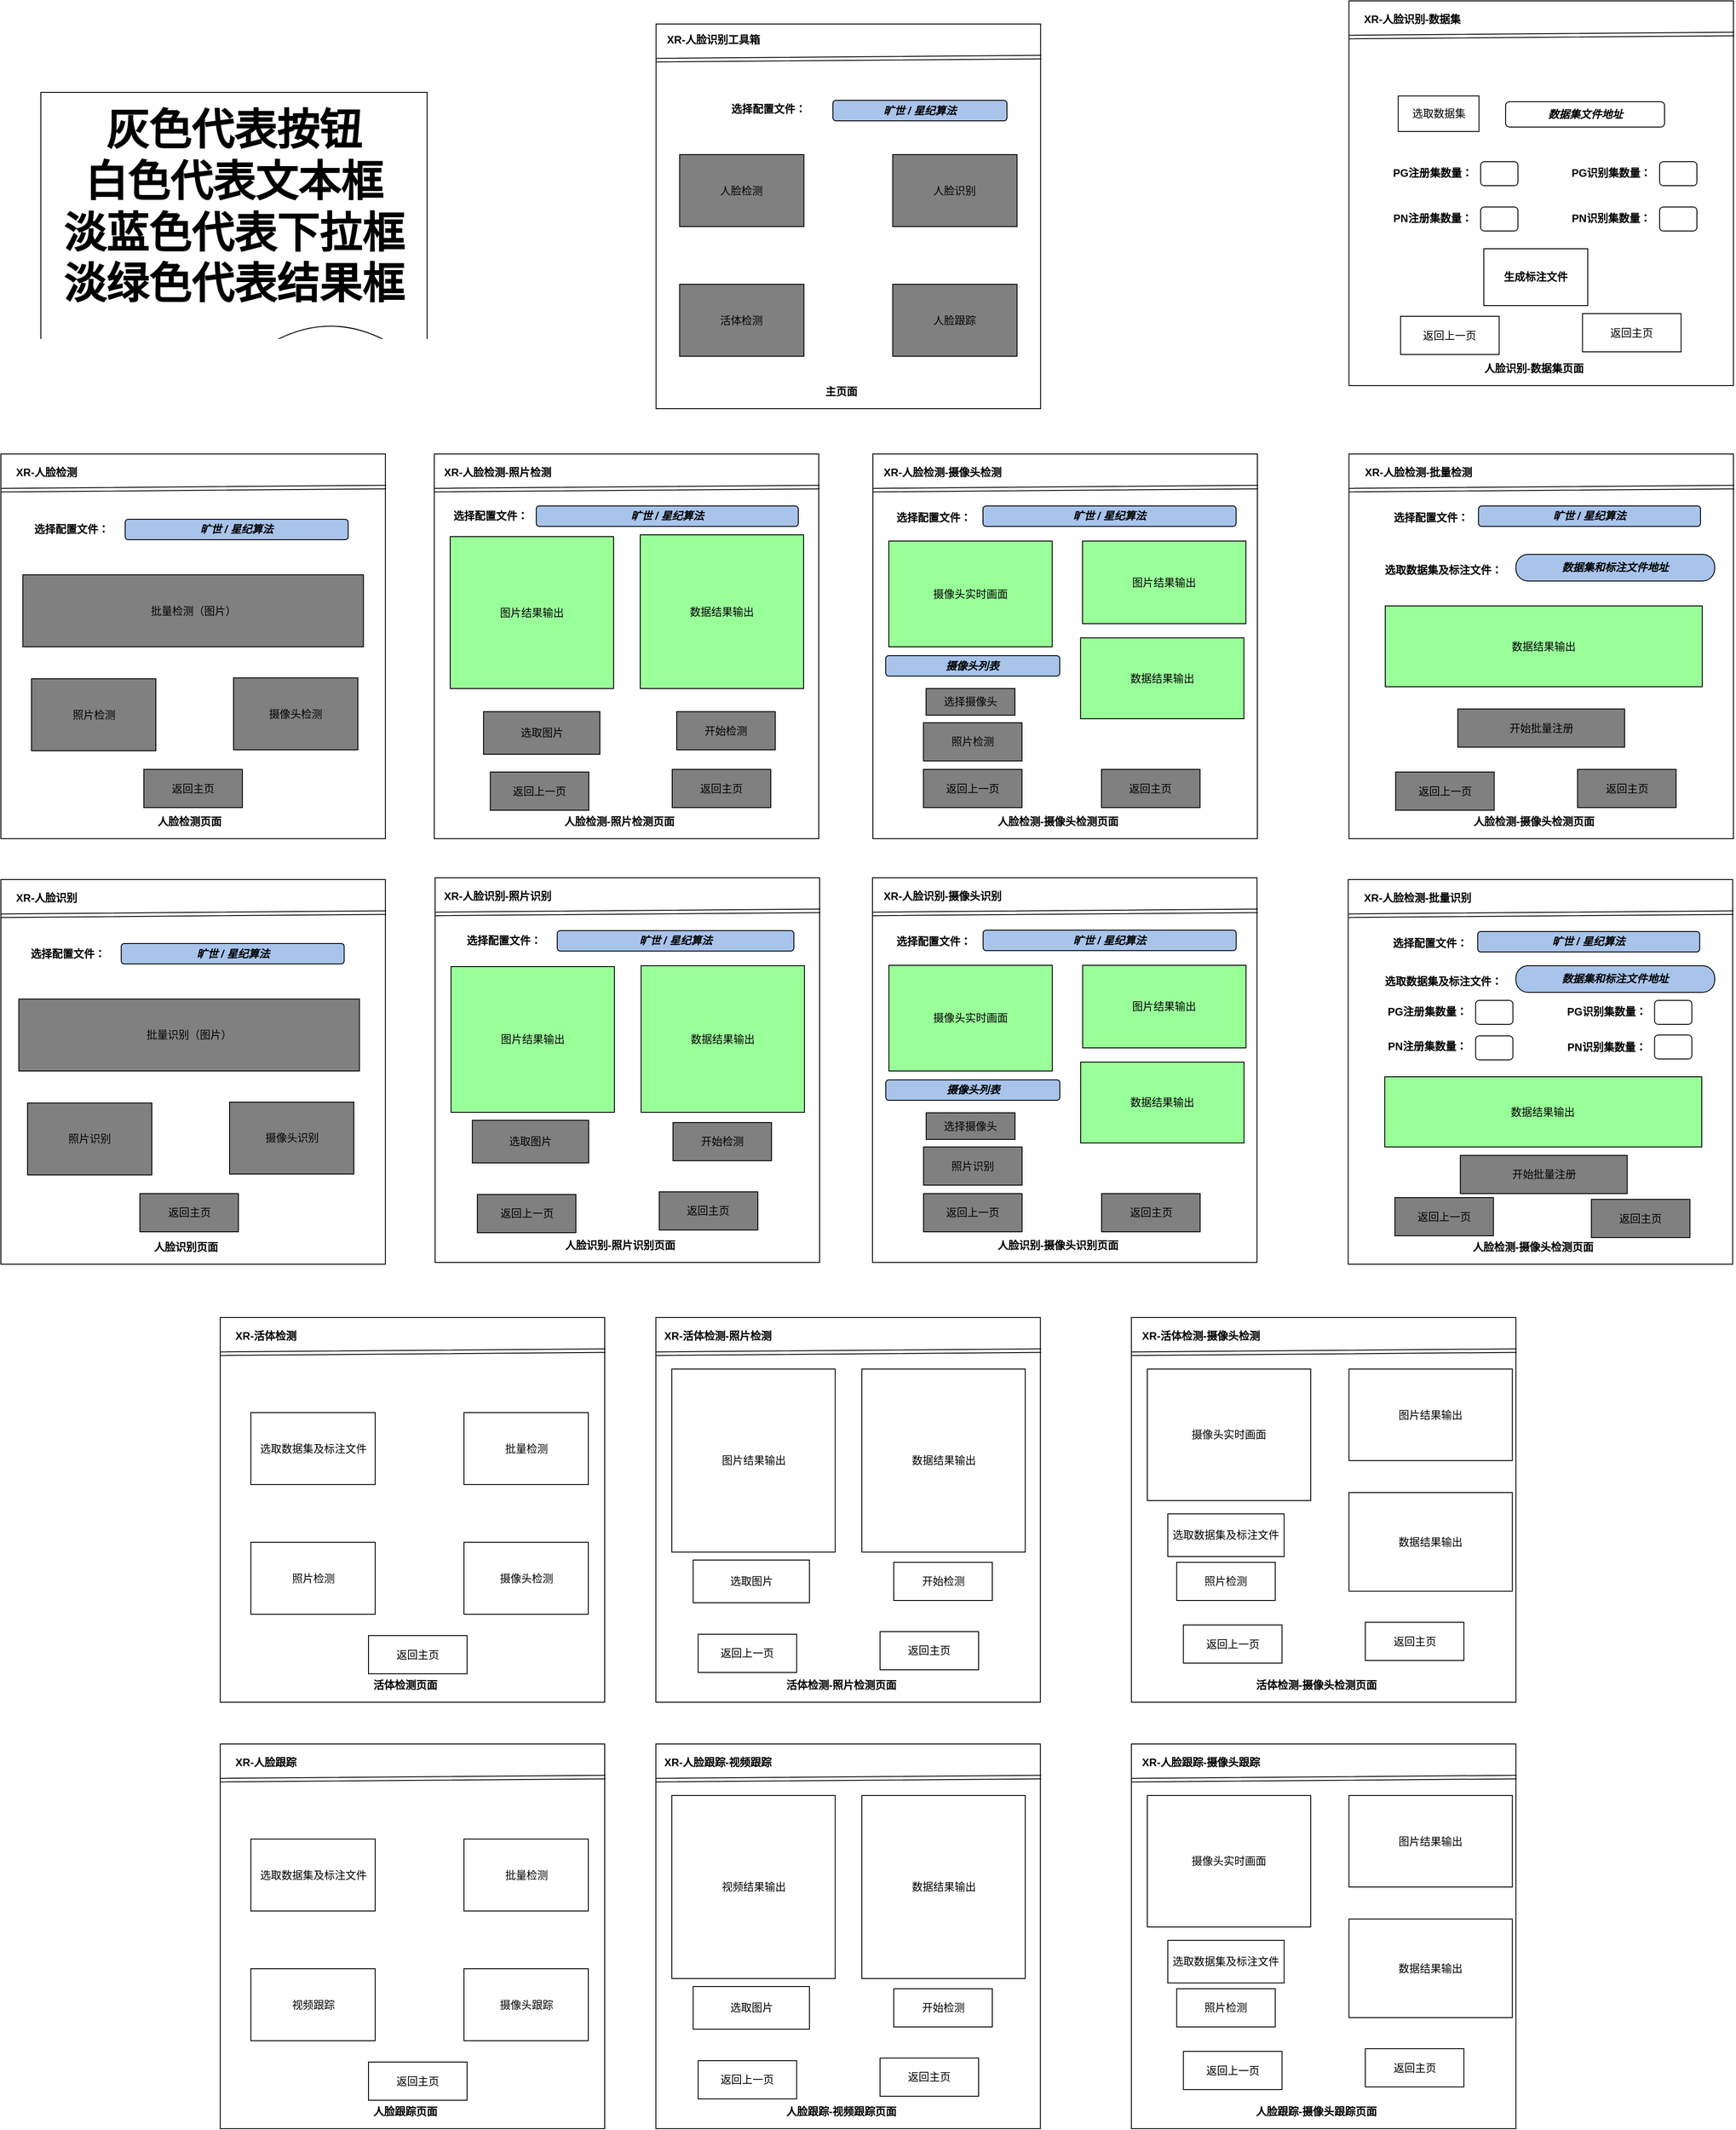 <mxfile version="20.2.7" type="github">
  <diagram id="C5RBs43oDa-KdzZeNtuy" name="Page-1">
    <mxGraphModel dx="1334" dy="-1150" grid="0" gridSize="10" guides="1" tooltips="1" connect="1" arrows="1" fold="1" page="1" pageScale="1" pageWidth="1169" pageHeight="1654" math="0" shadow="0">
      <root>
        <mxCell id="WIyWlLk6GJQsqaUBKTNV-0" />
        <mxCell id="WIyWlLk6GJQsqaUBKTNV-1" parent="WIyWlLk6GJQsqaUBKTNV-0" />
        <mxCell id="2s0qxEssO6G0uXbcbGAq-0" value="" style="whiteSpace=wrap;html=1;aspect=fixed;" parent="WIyWlLk6GJQsqaUBKTNV-1" vertex="1">
          <mxGeometry x="964.84" y="1701" width="433" height="433" as="geometry" />
        </mxCell>
        <mxCell id="2s0qxEssO6G0uXbcbGAq-1" value="&lt;b&gt;XR-人脸识别工具箱&lt;/b&gt;" style="text;html=1;align=center;verticalAlign=middle;resizable=0;points=[];autosize=1;strokeColor=none;fillColor=none;" parent="WIyWlLk6GJQsqaUBKTNV-1" vertex="1">
          <mxGeometry x="967.84" y="1706" width="123" height="26" as="geometry" />
        </mxCell>
        <mxCell id="2s0qxEssO6G0uXbcbGAq-2" value="人脸检测" style="rounded=0;whiteSpace=wrap;html=1;fillColor=#808080;" parent="WIyWlLk6GJQsqaUBKTNV-1" vertex="1">
          <mxGeometry x="991.34" y="1848" width="140" height="81" as="geometry" />
        </mxCell>
        <mxCell id="2s0qxEssO6G0uXbcbGAq-5" value="人脸识别" style="rounded=0;whiteSpace=wrap;html=1;fillColor=#808080;" parent="WIyWlLk6GJQsqaUBKTNV-1" vertex="1">
          <mxGeometry x="1231.34" y="1848" width="140" height="81" as="geometry" />
        </mxCell>
        <mxCell id="2s0qxEssO6G0uXbcbGAq-6" value="活体检测" style="rounded=0;whiteSpace=wrap;html=1;fillColor=#808080;" parent="WIyWlLk6GJQsqaUBKTNV-1" vertex="1">
          <mxGeometry x="991.34" y="1994" width="140" height="81" as="geometry" />
        </mxCell>
        <mxCell id="2s0qxEssO6G0uXbcbGAq-7" value="人脸跟踪" style="rounded=0;whiteSpace=wrap;html=1;fillColor=#808080;" parent="WIyWlLk6GJQsqaUBKTNV-1" vertex="1">
          <mxGeometry x="1231.34" y="1994" width="140" height="81" as="geometry" />
        </mxCell>
        <mxCell id="2s0qxEssO6G0uXbcbGAq-9" value="" style="shape=link;html=1;rounded=0;exitX=0.001;exitY=0.094;exitDx=0;exitDy=0;exitPerimeter=0;entryX=1.002;entryY=0.086;entryDx=0;entryDy=0;entryPerimeter=0;" parent="WIyWlLk6GJQsqaUBKTNV-1" source="2s0qxEssO6G0uXbcbGAq-0" target="2s0qxEssO6G0uXbcbGAq-0" edge="1">
          <mxGeometry width="100" relative="1" as="geometry">
            <mxPoint x="1035.84" y="1742" as="sourcePoint" />
            <mxPoint x="1135.84" y="1742" as="targetPoint" />
          </mxGeometry>
        </mxCell>
        <mxCell id="2s0qxEssO6G0uXbcbGAq-10" value="&lt;b&gt;主页面&lt;/b&gt;" style="text;html=1;align=center;verticalAlign=middle;resizable=0;points=[];autosize=1;strokeColor=none;fillColor=none;" parent="WIyWlLk6GJQsqaUBKTNV-1" vertex="1">
          <mxGeometry x="1145.84" y="2102" width="54" height="26" as="geometry" />
        </mxCell>
        <mxCell id="2s0qxEssO6G0uXbcbGAq-11" value="" style="whiteSpace=wrap;html=1;aspect=fixed;" parent="WIyWlLk6GJQsqaUBKTNV-1" vertex="1">
          <mxGeometry x="227.0" y="2185" width="433" height="433" as="geometry" />
        </mxCell>
        <mxCell id="2s0qxEssO6G0uXbcbGAq-12" value="&lt;b&gt;XR-人脸检测&lt;/b&gt;" style="text;html=1;align=center;verticalAlign=middle;resizable=0;points=[];autosize=1;strokeColor=none;fillColor=none;" parent="WIyWlLk6GJQsqaUBKTNV-1" vertex="1">
          <mxGeometry x="234.0" y="2193" width="87" height="26" as="geometry" />
        </mxCell>
        <mxCell id="2s0qxEssO6G0uXbcbGAq-14" value="批量检测（图片）" style="rounded=0;whiteSpace=wrap;html=1;shadow=0;fillColor=#808080;" parent="WIyWlLk6GJQsqaUBKTNV-1" vertex="1">
          <mxGeometry x="251.7" y="2321" width="383.59" height="81" as="geometry" />
        </mxCell>
        <mxCell id="2s0qxEssO6G0uXbcbGAq-15" value="照片检测" style="rounded=0;whiteSpace=wrap;html=1;fillColor=#808080;" parent="WIyWlLk6GJQsqaUBKTNV-1" vertex="1">
          <mxGeometry x="261.5" y="2438" width="140" height="81" as="geometry" />
        </mxCell>
        <mxCell id="2s0qxEssO6G0uXbcbGAq-16" value="摄像头检测" style="rounded=0;whiteSpace=wrap;html=1;fillColor=#808080;" parent="WIyWlLk6GJQsqaUBKTNV-1" vertex="1">
          <mxGeometry x="489" y="2437" width="140" height="81" as="geometry" />
        </mxCell>
        <mxCell id="2s0qxEssO6G0uXbcbGAq-17" value="" style="shape=link;html=1;rounded=0;exitX=0.001;exitY=0.094;exitDx=0;exitDy=0;exitPerimeter=0;entryX=1.002;entryY=0.086;entryDx=0;entryDy=0;entryPerimeter=0;" parent="WIyWlLk6GJQsqaUBKTNV-1" source="2s0qxEssO6G0uXbcbGAq-11" target="2s0qxEssO6G0uXbcbGAq-11" edge="1">
          <mxGeometry width="100" relative="1" as="geometry">
            <mxPoint x="298" y="2226" as="sourcePoint" />
            <mxPoint x="398" y="2226" as="targetPoint" />
          </mxGeometry>
        </mxCell>
        <mxCell id="2s0qxEssO6G0uXbcbGAq-18" value="&lt;b&gt;人脸检测页面&lt;/b&gt;" style="text;html=1;align=center;verticalAlign=middle;resizable=0;points=[];autosize=1;strokeColor=none;fillColor=none;" parent="WIyWlLk6GJQsqaUBKTNV-1" vertex="1">
          <mxGeometry x="394" y="2586" width="90" height="26" as="geometry" />
        </mxCell>
        <mxCell id="2s0qxEssO6G0uXbcbGAq-20" value="" style="whiteSpace=wrap;html=1;aspect=fixed;" parent="WIyWlLk6GJQsqaUBKTNV-1" vertex="1">
          <mxGeometry x="715.07" y="2185" width="433" height="433" as="geometry" />
        </mxCell>
        <mxCell id="2s0qxEssO6G0uXbcbGAq-21" value="&lt;b&gt;XR-人脸检测-照片检测&lt;/b&gt;" style="text;html=1;align=center;verticalAlign=middle;resizable=0;points=[];autosize=1;strokeColor=none;fillColor=none;" parent="WIyWlLk6GJQsqaUBKTNV-1" vertex="1">
          <mxGeometry x="716" y="2193" width="139" height="26" as="geometry" />
        </mxCell>
        <mxCell id="2s0qxEssO6G0uXbcbGAq-22" value="选取图片" style="rounded=0;whiteSpace=wrap;html=1;fillColor=#808080;" parent="WIyWlLk6GJQsqaUBKTNV-1" vertex="1">
          <mxGeometry x="770.54" y="2475" width="131" height="48" as="geometry" />
        </mxCell>
        <mxCell id="2s0qxEssO6G0uXbcbGAq-24" value="开始检测" style="rounded=0;whiteSpace=wrap;html=1;fillColor=#808080;" parent="WIyWlLk6GJQsqaUBKTNV-1" vertex="1">
          <mxGeometry x="988.07" y="2475" width="111" height="43" as="geometry" />
        </mxCell>
        <mxCell id="2s0qxEssO6G0uXbcbGAq-26" value="" style="shape=link;html=1;rounded=0;exitX=0.001;exitY=0.094;exitDx=0;exitDy=0;exitPerimeter=0;entryX=1.002;entryY=0.086;entryDx=0;entryDy=0;entryPerimeter=0;" parent="WIyWlLk6GJQsqaUBKTNV-1" source="2s0qxEssO6G0uXbcbGAq-20" target="2s0qxEssO6G0uXbcbGAq-20" edge="1">
          <mxGeometry width="100" relative="1" as="geometry">
            <mxPoint x="786.07" y="2226" as="sourcePoint" />
            <mxPoint x="886.07" y="2226" as="targetPoint" />
          </mxGeometry>
        </mxCell>
        <mxCell id="2s0qxEssO6G0uXbcbGAq-27" value="&lt;b&gt;人脸检测-照片检测页面&lt;/b&gt;" style="text;html=1;align=center;verticalAlign=middle;resizable=0;points=[];autosize=1;strokeColor=none;fillColor=none;" parent="WIyWlLk6GJQsqaUBKTNV-1" vertex="1">
          <mxGeometry x="852.07" y="2586" width="142" height="26" as="geometry" />
        </mxCell>
        <mxCell id="2s0qxEssO6G0uXbcbGAq-28" value="图片结果输出" style="rounded=0;whiteSpace=wrap;html=1;fillColor=#99FF99;" parent="WIyWlLk6GJQsqaUBKTNV-1" vertex="1">
          <mxGeometry x="733" y="2278" width="184" height="171" as="geometry" />
        </mxCell>
        <mxCell id="2s0qxEssO6G0uXbcbGAq-29" value="数据结果输出" style="rounded=0;whiteSpace=wrap;html=1;fillColor=#99FF99;" parent="WIyWlLk6GJQsqaUBKTNV-1" vertex="1">
          <mxGeometry x="947.0" y="2276" width="184" height="173" as="geometry" />
        </mxCell>
        <mxCell id="2s0qxEssO6G0uXbcbGAq-30" value="" style="whiteSpace=wrap;html=1;aspect=fixed;" parent="WIyWlLk6GJQsqaUBKTNV-1" vertex="1">
          <mxGeometry x="1209" y="2185" width="433" height="433" as="geometry" />
        </mxCell>
        <mxCell id="2s0qxEssO6G0uXbcbGAq-31" value="&lt;b&gt;XR-人脸检测-摄像头检测&lt;/b&gt;" style="text;html=1;align=center;verticalAlign=middle;resizable=0;points=[];autosize=1;strokeColor=none;fillColor=none;" parent="WIyWlLk6GJQsqaUBKTNV-1" vertex="1">
          <mxGeometry x="1211.5" y="2193" width="151" height="26" as="geometry" />
        </mxCell>
        <mxCell id="2s0qxEssO6G0uXbcbGAq-32" value="选择摄像头" style="rounded=0;whiteSpace=wrap;html=1;fillColor=#808080;" parent="WIyWlLk6GJQsqaUBKTNV-1" vertex="1">
          <mxGeometry x="1268.89" y="2449" width="100.07" height="30" as="geometry" />
        </mxCell>
        <mxCell id="2s0qxEssO6G0uXbcbGAq-33" value="照片检测" style="rounded=0;whiteSpace=wrap;html=1;fillColor=#808080;" parent="WIyWlLk6GJQsqaUBKTNV-1" vertex="1">
          <mxGeometry x="1265.93" y="2487.5" width="111" height="43" as="geometry" />
        </mxCell>
        <mxCell id="2s0qxEssO6G0uXbcbGAq-34" value="" style="shape=link;html=1;rounded=0;exitX=0.001;exitY=0.094;exitDx=0;exitDy=0;exitPerimeter=0;entryX=1.002;entryY=0.086;entryDx=0;entryDy=0;entryPerimeter=0;" parent="WIyWlLk6GJQsqaUBKTNV-1" source="2s0qxEssO6G0uXbcbGAq-30" target="2s0qxEssO6G0uXbcbGAq-30" edge="1">
          <mxGeometry width="100" relative="1" as="geometry">
            <mxPoint x="1280" y="2226" as="sourcePoint" />
            <mxPoint x="1380" y="2226" as="targetPoint" />
          </mxGeometry>
        </mxCell>
        <mxCell id="2s0qxEssO6G0uXbcbGAq-35" value="&lt;b&gt;人脸检测-摄像头检测页面&lt;/b&gt;" style="text;html=1;align=center;verticalAlign=middle;resizable=0;points=[];autosize=1;strokeColor=none;fillColor=none;" parent="WIyWlLk6GJQsqaUBKTNV-1" vertex="1">
          <mxGeometry x="1340" y="2586" width="154" height="26" as="geometry" />
        </mxCell>
        <mxCell id="2s0qxEssO6G0uXbcbGAq-36" value="摄像头实时画面" style="rounded=0;whiteSpace=wrap;html=1;fillColor=#99FF99;" parent="WIyWlLk6GJQsqaUBKTNV-1" vertex="1">
          <mxGeometry x="1226.93" y="2283" width="184" height="119" as="geometry" />
        </mxCell>
        <mxCell id="2s0qxEssO6G0uXbcbGAq-37" value="数据结果输出" style="rounded=0;whiteSpace=wrap;html=1;fillColor=#99FF99;" parent="WIyWlLk6GJQsqaUBKTNV-1" vertex="1">
          <mxGeometry x="1442.86" y="2392" width="184" height="91" as="geometry" />
        </mxCell>
        <mxCell id="2s0qxEssO6G0uXbcbGAq-38" value="图片结果输出" style="rounded=0;whiteSpace=wrap;html=1;fillColor=#99FF99;" parent="WIyWlLk6GJQsqaUBKTNV-1" vertex="1">
          <mxGeometry x="1445.09" y="2283" width="184" height="93" as="geometry" />
        </mxCell>
        <mxCell id="2s0qxEssO6G0uXbcbGAq-39" value="" style="whiteSpace=wrap;html=1;aspect=fixed;" parent="WIyWlLk6GJQsqaUBKTNV-1" vertex="1">
          <mxGeometry x="227" y="2664" width="433" height="433" as="geometry" />
        </mxCell>
        <mxCell id="2s0qxEssO6G0uXbcbGAq-40" value="&lt;b&gt;XR-人脸识别&lt;/b&gt;" style="text;html=1;align=center;verticalAlign=middle;resizable=0;points=[];autosize=1;strokeColor=none;fillColor=none;" parent="WIyWlLk6GJQsqaUBKTNV-1" vertex="1">
          <mxGeometry x="234" y="2672" width="87" height="26" as="geometry" />
        </mxCell>
        <mxCell id="2s0qxEssO6G0uXbcbGAq-45" value="" style="shape=link;html=1;rounded=0;exitX=0.001;exitY=0.094;exitDx=0;exitDy=0;exitPerimeter=0;entryX=1.002;entryY=0.086;entryDx=0;entryDy=0;entryPerimeter=0;" parent="WIyWlLk6GJQsqaUBKTNV-1" source="2s0qxEssO6G0uXbcbGAq-39" target="2s0qxEssO6G0uXbcbGAq-39" edge="1">
          <mxGeometry width="100" relative="1" as="geometry">
            <mxPoint x="298.0" y="2705" as="sourcePoint" />
            <mxPoint x="398.0" y="2705" as="targetPoint" />
          </mxGeometry>
        </mxCell>
        <mxCell id="2s0qxEssO6G0uXbcbGAq-46" value="&lt;b&gt;人脸识别页面&lt;/b&gt;" style="text;html=1;align=center;verticalAlign=middle;resizable=0;points=[];autosize=1;strokeColor=none;fillColor=none;" parent="WIyWlLk6GJQsqaUBKTNV-1" vertex="1">
          <mxGeometry x="390.0" y="3065" width="90" height="26" as="geometry" />
        </mxCell>
        <mxCell id="2s0qxEssO6G0uXbcbGAq-47" value="" style="whiteSpace=wrap;html=1;aspect=fixed;" parent="WIyWlLk6GJQsqaUBKTNV-1" vertex="1">
          <mxGeometry x="1745.14" y="1675" width="433" height="433" as="geometry" />
        </mxCell>
        <mxCell id="2s0qxEssO6G0uXbcbGAq-48" value="&lt;b&gt;XR-人脸识别-数据集&lt;/b&gt;" style="text;html=1;align=center;verticalAlign=middle;resizable=0;points=[];autosize=1;strokeColor=none;fillColor=none;" parent="WIyWlLk6GJQsqaUBKTNV-1" vertex="1">
          <mxGeometry x="1752.07" y="1683" width="127" height="26" as="geometry" />
        </mxCell>
        <mxCell id="2s0qxEssO6G0uXbcbGAq-49" value="&lt;b&gt;生成标注文件&lt;/b&gt;" style="rounded=0;whiteSpace=wrap;html=1;" parent="WIyWlLk6GJQsqaUBKTNV-1" vertex="1">
          <mxGeometry x="1897.01" y="1954" width="117.06" height="64" as="geometry" />
        </mxCell>
        <mxCell id="2s0qxEssO6G0uXbcbGAq-51" value="" style="shape=link;html=1;rounded=0;exitX=0.001;exitY=0.094;exitDx=0;exitDy=0;exitPerimeter=0;entryX=1.002;entryY=0.086;entryDx=0;entryDy=0;entryPerimeter=0;" parent="WIyWlLk6GJQsqaUBKTNV-1" source="2s0qxEssO6G0uXbcbGAq-47" target="2s0qxEssO6G0uXbcbGAq-47" edge="1">
          <mxGeometry width="100" relative="1" as="geometry">
            <mxPoint x="1816.14" y="1716" as="sourcePoint" />
            <mxPoint x="1916.14" y="1716" as="targetPoint" />
          </mxGeometry>
        </mxCell>
        <mxCell id="2s0qxEssO6G0uXbcbGAq-52" value="&lt;b&gt;人脸识别-数据集页面&lt;/b&gt;" style="text;html=1;align=center;verticalAlign=middle;resizable=0;points=[];autosize=1;strokeColor=none;fillColor=none;" parent="WIyWlLk6GJQsqaUBKTNV-1" vertex="1">
          <mxGeometry x="1888.14" y="2076" width="130" height="26" as="geometry" />
        </mxCell>
        <mxCell id="2s0qxEssO6G0uXbcbGAq-55" value="" style="whiteSpace=wrap;html=1;aspect=fixed;" parent="WIyWlLk6GJQsqaUBKTNV-1" vertex="1">
          <mxGeometry x="1208.57" y="2662" width="433" height="433" as="geometry" />
        </mxCell>
        <mxCell id="2s0qxEssO6G0uXbcbGAq-56" value="&lt;b&gt;XR-人脸识别-摄像头识别&lt;/b&gt;" style="text;html=1;align=center;verticalAlign=middle;resizable=0;points=[];autosize=1;strokeColor=none;fillColor=none;" parent="WIyWlLk6GJQsqaUBKTNV-1" vertex="1">
          <mxGeometry x="1211.07" y="2670" width="151" height="26" as="geometry" />
        </mxCell>
        <mxCell id="2s0qxEssO6G0uXbcbGAq-59" value="" style="shape=link;html=1;rounded=0;exitX=0.001;exitY=0.094;exitDx=0;exitDy=0;exitPerimeter=0;entryX=1.002;entryY=0.086;entryDx=0;entryDy=0;entryPerimeter=0;" parent="WIyWlLk6GJQsqaUBKTNV-1" source="2s0qxEssO6G0uXbcbGAq-55" target="2s0qxEssO6G0uXbcbGAq-55" edge="1">
          <mxGeometry width="100" relative="1" as="geometry">
            <mxPoint x="1279.57" y="2703" as="sourcePoint" />
            <mxPoint x="1379.57" y="2703" as="targetPoint" />
          </mxGeometry>
        </mxCell>
        <mxCell id="2s0qxEssO6G0uXbcbGAq-60" value="&lt;b&gt;人脸识别-摄像头识别页面&lt;/b&gt;" style="text;html=1;align=center;verticalAlign=middle;resizable=0;points=[];autosize=1;strokeColor=none;fillColor=none;" parent="WIyWlLk6GJQsqaUBKTNV-1" vertex="1">
          <mxGeometry x="1339.57" y="3063" width="154" height="26" as="geometry" />
        </mxCell>
        <mxCell id="2s0qxEssO6G0uXbcbGAq-82" value="" style="whiteSpace=wrap;html=1;aspect=fixed;" parent="WIyWlLk6GJQsqaUBKTNV-1" vertex="1">
          <mxGeometry x="716" y="2662" width="433" height="433" as="geometry" />
        </mxCell>
        <mxCell id="2s0qxEssO6G0uXbcbGAq-83" value="&lt;b&gt;XR-人脸识别-照片识别&lt;/b&gt;" style="text;html=1;align=center;verticalAlign=middle;resizable=0;points=[];autosize=1;strokeColor=none;fillColor=none;" parent="WIyWlLk6GJQsqaUBKTNV-1" vertex="1">
          <mxGeometry x="716.93" y="2670" width="139" height="26" as="geometry" />
        </mxCell>
        <mxCell id="2s0qxEssO6G0uXbcbGAq-84" value="选取图片" style="rounded=0;whiteSpace=wrap;html=1;fillColor=#808080;" parent="WIyWlLk6GJQsqaUBKTNV-1" vertex="1">
          <mxGeometry x="757.93" y="2935" width="131" height="48" as="geometry" />
        </mxCell>
        <mxCell id="2s0qxEssO6G0uXbcbGAq-85" value="开始检测" style="rounded=0;whiteSpace=wrap;html=1;fillColor=#808080;" parent="WIyWlLk6GJQsqaUBKTNV-1" vertex="1">
          <mxGeometry x="983.86" y="2937.5" width="111" height="43" as="geometry" />
        </mxCell>
        <mxCell id="2s0qxEssO6G0uXbcbGAq-86" value="" style="shape=link;html=1;rounded=0;exitX=0.001;exitY=0.094;exitDx=0;exitDy=0;exitPerimeter=0;entryX=1.002;entryY=0.086;entryDx=0;entryDy=0;entryPerimeter=0;" parent="WIyWlLk6GJQsqaUBKTNV-1" source="2s0qxEssO6G0uXbcbGAq-82" target="2s0qxEssO6G0uXbcbGAq-82" edge="1">
          <mxGeometry width="100" relative="1" as="geometry">
            <mxPoint x="787" y="2703" as="sourcePoint" />
            <mxPoint x="887" y="2703" as="targetPoint" />
          </mxGeometry>
        </mxCell>
        <mxCell id="2s0qxEssO6G0uXbcbGAq-87" value="&lt;b&gt;人脸识别-照片识别页面&lt;/b&gt;" style="text;html=1;align=center;verticalAlign=middle;resizable=0;points=[];autosize=1;strokeColor=none;fillColor=none;" parent="WIyWlLk6GJQsqaUBKTNV-1" vertex="1">
          <mxGeometry x="853" y="3063" width="142" height="26" as="geometry" />
        </mxCell>
        <mxCell id="2s0qxEssO6G0uXbcbGAq-88" value="图片结果输出" style="rounded=0;whiteSpace=wrap;html=1;fillColor=#99FF99;" parent="WIyWlLk6GJQsqaUBKTNV-1" vertex="1">
          <mxGeometry x="733.93" y="2762" width="184" height="164" as="geometry" />
        </mxCell>
        <mxCell id="2s0qxEssO6G0uXbcbGAq-89" value="数据结果输出" style="rounded=0;whiteSpace=wrap;html=1;fillColor=#99FF99;" parent="WIyWlLk6GJQsqaUBKTNV-1" vertex="1">
          <mxGeometry x="947.93" y="2761" width="184" height="165" as="geometry" />
        </mxCell>
        <mxCell id="2s0qxEssO6G0uXbcbGAq-91" value="" style="rounded=1;whiteSpace=wrap;html=1;" parent="WIyWlLk6GJQsqaUBKTNV-1" vertex="1">
          <mxGeometry x="1893.43" y="1856" width="42" height="27" as="geometry" />
        </mxCell>
        <mxCell id="2s0qxEssO6G0uXbcbGAq-92" value="&lt;b&gt;PG注册集数量：&lt;/b&gt;" style="text;html=1;align=center;verticalAlign=middle;resizable=0;points=[];autosize=1;strokeColor=none;fillColor=none;" parent="WIyWlLk6GJQsqaUBKTNV-1" vertex="1">
          <mxGeometry x="1785.43" y="1856" width="107" height="26" as="geometry" />
        </mxCell>
        <mxCell id="2s0qxEssO6G0uXbcbGAq-93" value="" style="rounded=1;whiteSpace=wrap;html=1;" parent="WIyWlLk6GJQsqaUBKTNV-1" vertex="1">
          <mxGeometry x="1893.43" y="1907" width="42" height="27" as="geometry" />
        </mxCell>
        <mxCell id="2s0qxEssO6G0uXbcbGAq-94" value="&lt;b&gt;PN注册集数量：&lt;/b&gt;" style="text;html=1;align=center;verticalAlign=middle;resizable=0;points=[];autosize=1;strokeColor=none;fillColor=none;" parent="WIyWlLk6GJQsqaUBKTNV-1" vertex="1">
          <mxGeometry x="1785.43" y="1907" width="107" height="26" as="geometry" />
        </mxCell>
        <mxCell id="2s0qxEssO6G0uXbcbGAq-95" value="" style="rounded=1;whiteSpace=wrap;html=1;" parent="WIyWlLk6GJQsqaUBKTNV-1" vertex="1">
          <mxGeometry x="2094.98" y="1856" width="42" height="27" as="geometry" />
        </mxCell>
        <mxCell id="2s0qxEssO6G0uXbcbGAq-96" value="&lt;b&gt;PG识别集数量：&lt;/b&gt;" style="text;html=1;align=center;verticalAlign=middle;resizable=0;points=[];autosize=1;strokeColor=none;fillColor=none;" parent="WIyWlLk6GJQsqaUBKTNV-1" vertex="1">
          <mxGeometry x="1986.98" y="1856" width="107" height="26" as="geometry" />
        </mxCell>
        <mxCell id="2s0qxEssO6G0uXbcbGAq-97" value="" style="rounded=1;whiteSpace=wrap;html=1;" parent="WIyWlLk6GJQsqaUBKTNV-1" vertex="1">
          <mxGeometry x="2094.98" y="1907" width="42" height="27" as="geometry" />
        </mxCell>
        <mxCell id="2s0qxEssO6G0uXbcbGAq-98" value="&lt;b&gt;PN识别集数量：&lt;/b&gt;" style="text;html=1;align=center;verticalAlign=middle;resizable=0;points=[];autosize=1;strokeColor=none;fillColor=none;" parent="WIyWlLk6GJQsqaUBKTNV-1" vertex="1">
          <mxGeometry x="1986.98" y="1907" width="107" height="26" as="geometry" />
        </mxCell>
        <mxCell id="2s0qxEssO6G0uXbcbGAq-99" value="选取数据集" style="rounded=0;whiteSpace=wrap;html=1;" parent="WIyWlLk6GJQsqaUBKTNV-1" vertex="1">
          <mxGeometry x="1800.61" y="1782" width="91" height="40" as="geometry" />
        </mxCell>
        <mxCell id="2s0qxEssO6G0uXbcbGAq-100" value="&lt;b&gt;&lt;i&gt;数据集文件地址&lt;/i&gt;&lt;/b&gt;" style="rounded=1;whiteSpace=wrap;html=1;" parent="WIyWlLk6GJQsqaUBKTNV-1" vertex="1">
          <mxGeometry x="1921.54" y="1788.5" width="179" height="28.5" as="geometry" />
        </mxCell>
        <mxCell id="2s0qxEssO6G0uXbcbGAq-101" value="返回主页" style="rounded=0;whiteSpace=wrap;html=1;fillColor=#808080;" parent="WIyWlLk6GJQsqaUBKTNV-1" vertex="1">
          <mxGeometry x="388" y="2540" width="111" height="43" as="geometry" />
        </mxCell>
        <mxCell id="2s0qxEssO6G0uXbcbGAq-102" value="返回主页" style="rounded=0;whiteSpace=wrap;html=1;fillColor=#808080;" parent="WIyWlLk6GJQsqaUBKTNV-1" vertex="1">
          <mxGeometry x="983.0" y="2540" width="111" height="43" as="geometry" />
        </mxCell>
        <mxCell id="2s0qxEssO6G0uXbcbGAq-103" value="返回上一页" style="rounded=0;whiteSpace=wrap;html=1;fillColor=#808080;" parent="WIyWlLk6GJQsqaUBKTNV-1" vertex="1">
          <mxGeometry x="778.14" y="2543" width="111" height="43" as="geometry" />
        </mxCell>
        <mxCell id="2s0qxEssO6G0uXbcbGAq-104" value="返回主页" style="rounded=0;whiteSpace=wrap;html=1;fillColor=#808080;" parent="WIyWlLk6GJQsqaUBKTNV-1" vertex="1">
          <mxGeometry x="1466.43" y="2540" width="111" height="43" as="geometry" />
        </mxCell>
        <mxCell id="2s0qxEssO6G0uXbcbGAq-105" value="返回上一页" style="rounded=0;whiteSpace=wrap;html=1;fillColor=#808080;" parent="WIyWlLk6GJQsqaUBKTNV-1" vertex="1">
          <mxGeometry x="1265.93" y="2540" width="111" height="43" as="geometry" />
        </mxCell>
        <mxCell id="2s0qxEssO6G0uXbcbGAq-107" value="返回主页" style="rounded=0;whiteSpace=wrap;html=1;" parent="WIyWlLk6GJQsqaUBKTNV-1" vertex="1">
          <mxGeometry x="2008.14" y="2027" width="111" height="43" as="geometry" />
        </mxCell>
        <mxCell id="2s0qxEssO6G0uXbcbGAq-108" value="返回上一页" style="rounded=0;whiteSpace=wrap;html=1;" parent="WIyWlLk6GJQsqaUBKTNV-1" vertex="1">
          <mxGeometry x="1803.28" y="2030" width="111" height="43" as="geometry" />
        </mxCell>
        <mxCell id="2s0qxEssO6G0uXbcbGAq-109" value="返回主页" style="rounded=0;whiteSpace=wrap;html=1;fillColor=#808080;" parent="WIyWlLk6GJQsqaUBKTNV-1" vertex="1">
          <mxGeometry x="968.43" y="3015.5" width="111" height="43" as="geometry" />
        </mxCell>
        <mxCell id="2s0qxEssO6G0uXbcbGAq-110" value="返回上一页" style="rounded=0;whiteSpace=wrap;html=1;fillColor=#808080;" parent="WIyWlLk6GJQsqaUBKTNV-1" vertex="1">
          <mxGeometry x="763.57" y="3018.5" width="111" height="43" as="geometry" />
        </mxCell>
        <mxCell id="2s0qxEssO6G0uXbcbGAq-113" value="" style="whiteSpace=wrap;html=1;aspect=fixed;" parent="WIyWlLk6GJQsqaUBKTNV-1" vertex="1">
          <mxGeometry x="474" y="3157" width="433" height="433" as="geometry" />
        </mxCell>
        <mxCell id="2s0qxEssO6G0uXbcbGAq-114" value="&lt;b&gt;XR-活体检测&lt;/b&gt;" style="text;html=1;align=center;verticalAlign=middle;resizable=0;points=[];autosize=1;strokeColor=none;fillColor=none;" parent="WIyWlLk6GJQsqaUBKTNV-1" vertex="1">
          <mxGeometry x="481" y="3165" width="87" height="26" as="geometry" />
        </mxCell>
        <mxCell id="2s0qxEssO6G0uXbcbGAq-115" value="选取数据集及标注文件" style="rounded=0;whiteSpace=wrap;html=1;" parent="WIyWlLk6GJQsqaUBKTNV-1" vertex="1">
          <mxGeometry x="508.5" y="3264" width="140" height="81" as="geometry" />
        </mxCell>
        <mxCell id="2s0qxEssO6G0uXbcbGAq-116" value="批量检测" style="rounded=0;whiteSpace=wrap;html=1;" parent="WIyWlLk6GJQsqaUBKTNV-1" vertex="1">
          <mxGeometry x="748.5" y="3264" width="140" height="81" as="geometry" />
        </mxCell>
        <mxCell id="2s0qxEssO6G0uXbcbGAq-117" value="照片检测" style="rounded=0;whiteSpace=wrap;html=1;" parent="WIyWlLk6GJQsqaUBKTNV-1" vertex="1">
          <mxGeometry x="508.5" y="3410" width="140" height="81" as="geometry" />
        </mxCell>
        <mxCell id="2s0qxEssO6G0uXbcbGAq-118" value="摄像头检测" style="rounded=0;whiteSpace=wrap;html=1;" parent="WIyWlLk6GJQsqaUBKTNV-1" vertex="1">
          <mxGeometry x="748.5" y="3410" width="140" height="81" as="geometry" />
        </mxCell>
        <mxCell id="2s0qxEssO6G0uXbcbGAq-119" value="" style="shape=link;html=1;rounded=0;exitX=0.001;exitY=0.094;exitDx=0;exitDy=0;exitPerimeter=0;entryX=1.002;entryY=0.086;entryDx=0;entryDy=0;entryPerimeter=0;" parent="WIyWlLk6GJQsqaUBKTNV-1" source="2s0qxEssO6G0uXbcbGAq-113" target="2s0qxEssO6G0uXbcbGAq-113" edge="1">
          <mxGeometry width="100" relative="1" as="geometry">
            <mxPoint x="545" y="3198" as="sourcePoint" />
            <mxPoint x="645" y="3198" as="targetPoint" />
          </mxGeometry>
        </mxCell>
        <mxCell id="2s0qxEssO6G0uXbcbGAq-120" value="&lt;b&gt;活体检测页面&lt;/b&gt;" style="text;html=1;align=center;verticalAlign=middle;resizable=0;points=[];autosize=1;strokeColor=none;fillColor=none;" parent="WIyWlLk6GJQsqaUBKTNV-1" vertex="1">
          <mxGeometry x="637" y="3558" width="90" height="26" as="geometry" />
        </mxCell>
        <mxCell id="2s0qxEssO6G0uXbcbGAq-126" value="" style="whiteSpace=wrap;html=1;aspect=fixed;" parent="WIyWlLk6GJQsqaUBKTNV-1" vertex="1">
          <mxGeometry x="1500.14" y="3157" width="433" height="433" as="geometry" />
        </mxCell>
        <mxCell id="2s0qxEssO6G0uXbcbGAq-127" value="&lt;b&gt;XR-活体检测-摄像头检测&lt;/b&gt;" style="text;html=1;align=center;verticalAlign=middle;resizable=0;points=[];autosize=1;strokeColor=none;fillColor=none;" parent="WIyWlLk6GJQsqaUBKTNV-1" vertex="1">
          <mxGeometry x="1502.64" y="3165" width="151" height="26" as="geometry" />
        </mxCell>
        <mxCell id="2s0qxEssO6G0uXbcbGAq-128" value="选取数据集及标注文件" style="rounded=0;whiteSpace=wrap;html=1;" parent="WIyWlLk6GJQsqaUBKTNV-1" vertex="1">
          <mxGeometry x="1541.14" y="3378" width="131" height="48" as="geometry" />
        </mxCell>
        <mxCell id="2s0qxEssO6G0uXbcbGAq-129" value="照片检测" style="rounded=0;whiteSpace=wrap;html=1;" parent="WIyWlLk6GJQsqaUBKTNV-1" vertex="1">
          <mxGeometry x="1551.14" y="3432.5" width="111" height="43" as="geometry" />
        </mxCell>
        <mxCell id="2s0qxEssO6G0uXbcbGAq-130" value="" style="shape=link;html=1;rounded=0;exitX=0.001;exitY=0.094;exitDx=0;exitDy=0;exitPerimeter=0;entryX=1.002;entryY=0.086;entryDx=0;entryDy=0;entryPerimeter=0;" parent="WIyWlLk6GJQsqaUBKTNV-1" source="2s0qxEssO6G0uXbcbGAq-126" target="2s0qxEssO6G0uXbcbGAq-126" edge="1">
          <mxGeometry width="100" relative="1" as="geometry">
            <mxPoint x="1571.14" y="3198" as="sourcePoint" />
            <mxPoint x="1671.14" y="3198" as="targetPoint" />
          </mxGeometry>
        </mxCell>
        <mxCell id="2s0qxEssO6G0uXbcbGAq-131" value="&lt;b&gt;活体检测-摄像头检测页面&lt;/b&gt;" style="text;html=1;align=center;verticalAlign=middle;resizable=0;points=[];autosize=1;strokeColor=none;fillColor=none;" parent="WIyWlLk6GJQsqaUBKTNV-1" vertex="1">
          <mxGeometry x="1631.14" y="3558" width="154" height="26" as="geometry" />
        </mxCell>
        <mxCell id="2s0qxEssO6G0uXbcbGAq-132" value="摄像头实时画面" style="rounded=0;whiteSpace=wrap;html=1;" parent="WIyWlLk6GJQsqaUBKTNV-1" vertex="1">
          <mxGeometry x="1518.07" y="3215" width="184" height="148" as="geometry" />
        </mxCell>
        <mxCell id="2s0qxEssO6G0uXbcbGAq-133" value="数据结果输出" style="rounded=0;whiteSpace=wrap;html=1;" parent="WIyWlLk6GJQsqaUBKTNV-1" vertex="1">
          <mxGeometry x="1745.14" y="3354" width="184" height="111" as="geometry" />
        </mxCell>
        <mxCell id="2s0qxEssO6G0uXbcbGAq-134" value="图片结果输出" style="rounded=0;whiteSpace=wrap;html=1;" parent="WIyWlLk6GJQsqaUBKTNV-1" vertex="1">
          <mxGeometry x="1745.14" y="3215" width="184" height="103" as="geometry" />
        </mxCell>
        <mxCell id="2s0qxEssO6G0uXbcbGAq-135" value="" style="whiteSpace=wrap;html=1;aspect=fixed;" parent="WIyWlLk6GJQsqaUBKTNV-1" vertex="1">
          <mxGeometry x="964.64" y="3157" width="433" height="433" as="geometry" />
        </mxCell>
        <mxCell id="2s0qxEssO6G0uXbcbGAq-136" value="&lt;b&gt;XR-活体检测-照片检测&lt;/b&gt;" style="text;html=1;align=center;verticalAlign=middle;resizable=0;points=[];autosize=1;strokeColor=none;fillColor=none;" parent="WIyWlLk6GJQsqaUBKTNV-1" vertex="1">
          <mxGeometry x="964.57" y="3165" width="139" height="26" as="geometry" />
        </mxCell>
        <mxCell id="2s0qxEssO6G0uXbcbGAq-137" value="选取图片" style="rounded=0;whiteSpace=wrap;html=1;" parent="WIyWlLk6GJQsqaUBKTNV-1" vertex="1">
          <mxGeometry x="1006.57" y="3430" width="131" height="48" as="geometry" />
        </mxCell>
        <mxCell id="2s0qxEssO6G0uXbcbGAq-138" value="开始检测" style="rounded=0;whiteSpace=wrap;html=1;" parent="WIyWlLk6GJQsqaUBKTNV-1" vertex="1">
          <mxGeometry x="1232.5" y="3432.5" width="111" height="43" as="geometry" />
        </mxCell>
        <mxCell id="2s0qxEssO6G0uXbcbGAq-139" value="" style="shape=link;html=1;rounded=0;exitX=0.001;exitY=0.094;exitDx=0;exitDy=0;exitPerimeter=0;entryX=1.002;entryY=0.086;entryDx=0;entryDy=0;entryPerimeter=0;" parent="WIyWlLk6GJQsqaUBKTNV-1" source="2s0qxEssO6G0uXbcbGAq-135" target="2s0qxEssO6G0uXbcbGAq-135" edge="1">
          <mxGeometry width="100" relative="1" as="geometry">
            <mxPoint x="1035.64" y="3198" as="sourcePoint" />
            <mxPoint x="1135.64" y="3198" as="targetPoint" />
          </mxGeometry>
        </mxCell>
        <mxCell id="2s0qxEssO6G0uXbcbGAq-140" value="&lt;b&gt;活体检测-照片检测页面&lt;/b&gt;" style="text;html=1;align=center;verticalAlign=middle;resizable=0;points=[];autosize=1;strokeColor=none;fillColor=none;" parent="WIyWlLk6GJQsqaUBKTNV-1" vertex="1">
          <mxGeometry x="1101.64" y="3558" width="142" height="26" as="geometry" />
        </mxCell>
        <mxCell id="2s0qxEssO6G0uXbcbGAq-141" value="图片结果输出" style="rounded=0;whiteSpace=wrap;html=1;" parent="WIyWlLk6GJQsqaUBKTNV-1" vertex="1">
          <mxGeometry x="982.57" y="3215" width="184" height="206" as="geometry" />
        </mxCell>
        <mxCell id="2s0qxEssO6G0uXbcbGAq-142" value="数据结果输出" style="rounded=0;whiteSpace=wrap;html=1;" parent="WIyWlLk6GJQsqaUBKTNV-1" vertex="1">
          <mxGeometry x="1196.57" y="3215" width="184" height="206" as="geometry" />
        </mxCell>
        <mxCell id="2s0qxEssO6G0uXbcbGAq-153" value="返回主页" style="rounded=0;whiteSpace=wrap;html=1;" parent="WIyWlLk6GJQsqaUBKTNV-1" vertex="1">
          <mxGeometry x="641" y="3515" width="111" height="43" as="geometry" />
        </mxCell>
        <mxCell id="2s0qxEssO6G0uXbcbGAq-156" value="返回主页" style="rounded=0;whiteSpace=wrap;html=1;" parent="WIyWlLk6GJQsqaUBKTNV-1" vertex="1">
          <mxGeometry x="1217.07" y="3510.5" width="111" height="43" as="geometry" />
        </mxCell>
        <mxCell id="2s0qxEssO6G0uXbcbGAq-157" value="返回上一页" style="rounded=0;whiteSpace=wrap;html=1;" parent="WIyWlLk6GJQsqaUBKTNV-1" vertex="1">
          <mxGeometry x="1012.21" y="3513.5" width="111" height="43" as="geometry" />
        </mxCell>
        <mxCell id="2s0qxEssO6G0uXbcbGAq-158" value="返回主页" style="rounded=0;whiteSpace=wrap;html=1;" parent="WIyWlLk6GJQsqaUBKTNV-1" vertex="1">
          <mxGeometry x="1763.57" y="3500" width="111" height="43" as="geometry" />
        </mxCell>
        <mxCell id="2s0qxEssO6G0uXbcbGAq-159" value="返回上一页" style="rounded=0;whiteSpace=wrap;html=1;" parent="WIyWlLk6GJQsqaUBKTNV-1" vertex="1">
          <mxGeometry x="1558.71" y="3503" width="111" height="43" as="geometry" />
        </mxCell>
        <mxCell id="2s0qxEssO6G0uXbcbGAq-160" value="" style="whiteSpace=wrap;html=1;aspect=fixed;" parent="WIyWlLk6GJQsqaUBKTNV-1" vertex="1">
          <mxGeometry x="474" y="3637" width="433" height="433" as="geometry" />
        </mxCell>
        <mxCell id="2s0qxEssO6G0uXbcbGAq-161" value="&lt;b&gt;XR-人脸跟踪&lt;/b&gt;" style="text;html=1;align=center;verticalAlign=middle;resizable=0;points=[];autosize=1;strokeColor=none;fillColor=none;" parent="WIyWlLk6GJQsqaUBKTNV-1" vertex="1">
          <mxGeometry x="481" y="3645" width="87" height="26" as="geometry" />
        </mxCell>
        <mxCell id="2s0qxEssO6G0uXbcbGAq-162" value="选取数据集及标注文件" style="rounded=0;whiteSpace=wrap;html=1;" parent="WIyWlLk6GJQsqaUBKTNV-1" vertex="1">
          <mxGeometry x="508.5" y="3744" width="140" height="81" as="geometry" />
        </mxCell>
        <mxCell id="2s0qxEssO6G0uXbcbGAq-163" value="批量检测" style="rounded=0;whiteSpace=wrap;html=1;" parent="WIyWlLk6GJQsqaUBKTNV-1" vertex="1">
          <mxGeometry x="748.5" y="3744" width="140" height="81" as="geometry" />
        </mxCell>
        <mxCell id="2s0qxEssO6G0uXbcbGAq-164" value="视频跟踪" style="rounded=0;whiteSpace=wrap;html=1;" parent="WIyWlLk6GJQsqaUBKTNV-1" vertex="1">
          <mxGeometry x="508.5" y="3890" width="140" height="81" as="geometry" />
        </mxCell>
        <mxCell id="2s0qxEssO6G0uXbcbGAq-165" value="摄像头跟踪" style="rounded=0;whiteSpace=wrap;html=1;" parent="WIyWlLk6GJQsqaUBKTNV-1" vertex="1">
          <mxGeometry x="748.5" y="3890" width="140" height="81" as="geometry" />
        </mxCell>
        <mxCell id="2s0qxEssO6G0uXbcbGAq-166" value="" style="shape=link;html=1;rounded=0;exitX=0.001;exitY=0.094;exitDx=0;exitDy=0;exitPerimeter=0;entryX=1.002;entryY=0.086;entryDx=0;entryDy=0;entryPerimeter=0;" parent="WIyWlLk6GJQsqaUBKTNV-1" source="2s0qxEssO6G0uXbcbGAq-160" target="2s0qxEssO6G0uXbcbGAq-160" edge="1">
          <mxGeometry width="100" relative="1" as="geometry">
            <mxPoint x="545" y="3678" as="sourcePoint" />
            <mxPoint x="645" y="3678" as="targetPoint" />
          </mxGeometry>
        </mxCell>
        <mxCell id="2s0qxEssO6G0uXbcbGAq-167" value="&lt;b&gt;人脸跟踪页面&lt;/b&gt;" style="text;html=1;align=center;verticalAlign=middle;resizable=0;points=[];autosize=1;strokeColor=none;fillColor=none;" parent="WIyWlLk6GJQsqaUBKTNV-1" vertex="1">
          <mxGeometry x="637" y="4038" width="90" height="26" as="geometry" />
        </mxCell>
        <mxCell id="2s0qxEssO6G0uXbcbGAq-168" value="" style="whiteSpace=wrap;html=1;aspect=fixed;" parent="WIyWlLk6GJQsqaUBKTNV-1" vertex="1">
          <mxGeometry x="1500.14" y="3637" width="433" height="433" as="geometry" />
        </mxCell>
        <mxCell id="2s0qxEssO6G0uXbcbGAq-169" value="&lt;b&gt;XR-人脸跟踪-摄像头跟踪&lt;/b&gt;" style="text;html=1;align=center;verticalAlign=middle;resizable=0;points=[];autosize=1;strokeColor=none;fillColor=none;" parent="WIyWlLk6GJQsqaUBKTNV-1" vertex="1">
          <mxGeometry x="1502.64" y="3645" width="151" height="26" as="geometry" />
        </mxCell>
        <mxCell id="2s0qxEssO6G0uXbcbGAq-170" value="选取数据集及标注文件" style="rounded=0;whiteSpace=wrap;html=1;" parent="WIyWlLk6GJQsqaUBKTNV-1" vertex="1">
          <mxGeometry x="1541.14" y="3858" width="131" height="48" as="geometry" />
        </mxCell>
        <mxCell id="2s0qxEssO6G0uXbcbGAq-171" value="照片检测" style="rounded=0;whiteSpace=wrap;html=1;" parent="WIyWlLk6GJQsqaUBKTNV-1" vertex="1">
          <mxGeometry x="1551.14" y="3912.5" width="111" height="43" as="geometry" />
        </mxCell>
        <mxCell id="2s0qxEssO6G0uXbcbGAq-172" value="" style="shape=link;html=1;rounded=0;exitX=0.001;exitY=0.094;exitDx=0;exitDy=0;exitPerimeter=0;entryX=1.002;entryY=0.086;entryDx=0;entryDy=0;entryPerimeter=0;" parent="WIyWlLk6GJQsqaUBKTNV-1" source="2s0qxEssO6G0uXbcbGAq-168" target="2s0qxEssO6G0uXbcbGAq-168" edge="1">
          <mxGeometry width="100" relative="1" as="geometry">
            <mxPoint x="1571.14" y="3678" as="sourcePoint" />
            <mxPoint x="1671.14" y="3678" as="targetPoint" />
          </mxGeometry>
        </mxCell>
        <mxCell id="2s0qxEssO6G0uXbcbGAq-173" value="&lt;b&gt;人脸跟踪-摄像头跟踪页面&lt;/b&gt;" style="text;html=1;align=center;verticalAlign=middle;resizable=0;points=[];autosize=1;strokeColor=none;fillColor=none;" parent="WIyWlLk6GJQsqaUBKTNV-1" vertex="1">
          <mxGeometry x="1631.14" y="4038" width="154" height="26" as="geometry" />
        </mxCell>
        <mxCell id="2s0qxEssO6G0uXbcbGAq-174" value="摄像头实时画面" style="rounded=0;whiteSpace=wrap;html=1;" parent="WIyWlLk6GJQsqaUBKTNV-1" vertex="1">
          <mxGeometry x="1518.07" y="3695" width="184" height="148" as="geometry" />
        </mxCell>
        <mxCell id="2s0qxEssO6G0uXbcbGAq-175" value="数据结果输出" style="rounded=0;whiteSpace=wrap;html=1;" parent="WIyWlLk6GJQsqaUBKTNV-1" vertex="1">
          <mxGeometry x="1745.14" y="3834" width="184" height="111" as="geometry" />
        </mxCell>
        <mxCell id="2s0qxEssO6G0uXbcbGAq-176" value="图片结果输出" style="rounded=0;whiteSpace=wrap;html=1;" parent="WIyWlLk6GJQsqaUBKTNV-1" vertex="1">
          <mxGeometry x="1745.14" y="3695" width="184" height="103" as="geometry" />
        </mxCell>
        <mxCell id="2s0qxEssO6G0uXbcbGAq-177" value="" style="whiteSpace=wrap;html=1;aspect=fixed;" parent="WIyWlLk6GJQsqaUBKTNV-1" vertex="1">
          <mxGeometry x="964.64" y="3637" width="433" height="433" as="geometry" />
        </mxCell>
        <mxCell id="2s0qxEssO6G0uXbcbGAq-178" value="&lt;b&gt;XR-人脸跟踪-视频跟踪&lt;/b&gt;" style="text;html=1;align=center;verticalAlign=middle;resizable=0;points=[];autosize=1;strokeColor=none;fillColor=none;" parent="WIyWlLk6GJQsqaUBKTNV-1" vertex="1">
          <mxGeometry x="964.57" y="3645" width="139" height="26" as="geometry" />
        </mxCell>
        <mxCell id="2s0qxEssO6G0uXbcbGAq-179" value="选取图片" style="rounded=0;whiteSpace=wrap;html=1;" parent="WIyWlLk6GJQsqaUBKTNV-1" vertex="1">
          <mxGeometry x="1006.57" y="3910" width="131" height="48" as="geometry" />
        </mxCell>
        <mxCell id="2s0qxEssO6G0uXbcbGAq-180" value="开始检测" style="rounded=0;whiteSpace=wrap;html=1;" parent="WIyWlLk6GJQsqaUBKTNV-1" vertex="1">
          <mxGeometry x="1232.5" y="3912.5" width="111" height="43" as="geometry" />
        </mxCell>
        <mxCell id="2s0qxEssO6G0uXbcbGAq-181" value="" style="shape=link;html=1;rounded=0;exitX=0.001;exitY=0.094;exitDx=0;exitDy=0;exitPerimeter=0;entryX=1.002;entryY=0.086;entryDx=0;entryDy=0;entryPerimeter=0;" parent="WIyWlLk6GJQsqaUBKTNV-1" source="2s0qxEssO6G0uXbcbGAq-177" target="2s0qxEssO6G0uXbcbGAq-177" edge="1">
          <mxGeometry width="100" relative="1" as="geometry">
            <mxPoint x="1035.64" y="3678" as="sourcePoint" />
            <mxPoint x="1135.64" y="3678" as="targetPoint" />
          </mxGeometry>
        </mxCell>
        <mxCell id="2s0qxEssO6G0uXbcbGAq-182" value="&lt;b&gt;人脸跟踪-视频跟踪页面&lt;/b&gt;" style="text;html=1;align=center;verticalAlign=middle;resizable=0;points=[];autosize=1;strokeColor=none;fillColor=none;" parent="WIyWlLk6GJQsqaUBKTNV-1" vertex="1">
          <mxGeometry x="1101.64" y="4038" width="142" height="26" as="geometry" />
        </mxCell>
        <mxCell id="2s0qxEssO6G0uXbcbGAq-183" value="视频结果输出" style="rounded=0;whiteSpace=wrap;html=1;" parent="WIyWlLk6GJQsqaUBKTNV-1" vertex="1">
          <mxGeometry x="982.57" y="3695" width="184" height="206" as="geometry" />
        </mxCell>
        <mxCell id="2s0qxEssO6G0uXbcbGAq-184" value="数据结果输出" style="rounded=0;whiteSpace=wrap;html=1;" parent="WIyWlLk6GJQsqaUBKTNV-1" vertex="1">
          <mxGeometry x="1196.57" y="3695" width="184" height="206" as="geometry" />
        </mxCell>
        <mxCell id="2s0qxEssO6G0uXbcbGAq-185" value="返回主页" style="rounded=0;whiteSpace=wrap;html=1;" parent="WIyWlLk6GJQsqaUBKTNV-1" vertex="1">
          <mxGeometry x="641" y="3995" width="111" height="43" as="geometry" />
        </mxCell>
        <mxCell id="2s0qxEssO6G0uXbcbGAq-186" value="返回主页" style="rounded=0;whiteSpace=wrap;html=1;" parent="WIyWlLk6GJQsqaUBKTNV-1" vertex="1">
          <mxGeometry x="1217.07" y="3990.5" width="111" height="43" as="geometry" />
        </mxCell>
        <mxCell id="2s0qxEssO6G0uXbcbGAq-187" value="返回上一页" style="rounded=0;whiteSpace=wrap;html=1;" parent="WIyWlLk6GJQsqaUBKTNV-1" vertex="1">
          <mxGeometry x="1012.21" y="3993.5" width="111" height="43" as="geometry" />
        </mxCell>
        <mxCell id="2s0qxEssO6G0uXbcbGAq-188" value="返回主页" style="rounded=0;whiteSpace=wrap;html=1;" parent="WIyWlLk6GJQsqaUBKTNV-1" vertex="1">
          <mxGeometry x="1763.57" y="3980" width="111" height="43" as="geometry" />
        </mxCell>
        <mxCell id="2s0qxEssO6G0uXbcbGAq-189" value="返回上一页" style="rounded=0;whiteSpace=wrap;html=1;" parent="WIyWlLk6GJQsqaUBKTNV-1" vertex="1">
          <mxGeometry x="1558.71" y="3983" width="111" height="43" as="geometry" />
        </mxCell>
        <mxCell id="99VE7l3lXHtII9_AHD7N-0" value="&lt;b&gt;&lt;i&gt;旷世 / 星纪算法&lt;/i&gt;&lt;/b&gt;" style="rounded=1;whiteSpace=wrap;html=1;fillColor=#A9C4EB;" vertex="1" parent="WIyWlLk6GJQsqaUBKTNV-1">
          <mxGeometry x="1164" y="1787" width="196" height="23" as="geometry" />
        </mxCell>
        <mxCell id="99VE7l3lXHtII9_AHD7N-1" value="&lt;b&gt;选择配置文件：&lt;/b&gt;" style="text;html=1;align=center;verticalAlign=middle;resizable=0;points=[];autosize=1;strokeColor=none;fillColor=none;" vertex="1" parent="WIyWlLk6GJQsqaUBKTNV-1">
          <mxGeometry x="1040" y="1784" width="102" height="26" as="geometry" />
        </mxCell>
        <mxCell id="99VE7l3lXHtII9_AHD7N-2" value="&lt;b&gt;&lt;i&gt;旷世 / 星纪算法&lt;/i&gt;&lt;/b&gt;" style="rounded=1;whiteSpace=wrap;html=1;fillColor=#A9C4EB;" vertex="1" parent="WIyWlLk6GJQsqaUBKTNV-1">
          <mxGeometry x="367" y="2258.5" width="251.09" height="23" as="geometry" />
        </mxCell>
        <mxCell id="99VE7l3lXHtII9_AHD7N-3" value="&lt;b&gt;选择配置文件：&lt;/b&gt;" style="text;html=1;align=center;verticalAlign=middle;resizable=0;points=[];autosize=1;strokeColor=none;fillColor=none;" vertex="1" parent="WIyWlLk6GJQsqaUBKTNV-1">
          <mxGeometry x="255.0" y="2257" width="102" height="26" as="geometry" />
        </mxCell>
        <mxCell id="99VE7l3lXHtII9_AHD7N-4" value="&lt;b&gt;&lt;i&gt;旷世 / 星纪算法&lt;/i&gt;&lt;/b&gt;" style="rounded=1;whiteSpace=wrap;html=1;fillColor=#A9C4EB;" vertex="1" parent="WIyWlLk6GJQsqaUBKTNV-1">
          <mxGeometry x="829.91" y="2243.5" width="295.09" height="23" as="geometry" />
        </mxCell>
        <mxCell id="99VE7l3lXHtII9_AHD7N-5" value="&lt;b&gt;选择配置文件：&lt;/b&gt;" style="text;html=1;align=center;verticalAlign=middle;resizable=0;points=[];autosize=1;strokeColor=none;fillColor=none;" vertex="1" parent="WIyWlLk6GJQsqaUBKTNV-1">
          <mxGeometry x="727.0" y="2242" width="102" height="26" as="geometry" />
        </mxCell>
        <mxCell id="99VE7l3lXHtII9_AHD7N-6" value="&lt;b&gt;&lt;i&gt;旷世 / 星纪算法&lt;/i&gt;&lt;/b&gt;" style="rounded=1;whiteSpace=wrap;html=1;fillColor=#A9C4EB;" vertex="1" parent="WIyWlLk6GJQsqaUBKTNV-1">
          <mxGeometry x="1333" y="2243.5" width="285" height="23" as="geometry" />
        </mxCell>
        <mxCell id="99VE7l3lXHtII9_AHD7N-7" value="&lt;b&gt;选择配置文件：&lt;/b&gt;" style="text;html=1;align=center;verticalAlign=middle;resizable=0;points=[];autosize=1;strokeColor=none;fillColor=none;" vertex="1" parent="WIyWlLk6GJQsqaUBKTNV-1">
          <mxGeometry x="1226.07" y="2243.5" width="102" height="26" as="geometry" />
        </mxCell>
        <mxCell id="99VE7l3lXHtII9_AHD7N-25" value="" style="whiteSpace=wrap;html=1;aspect=fixed;" vertex="1" parent="WIyWlLk6GJQsqaUBKTNV-1">
          <mxGeometry x="1745.14" y="2185" width="433" height="433" as="geometry" />
        </mxCell>
        <mxCell id="99VE7l3lXHtII9_AHD7N-26" value="&lt;b&gt;XR-人脸检测-批量检测&lt;/b&gt;" style="text;html=1;align=center;verticalAlign=middle;resizable=0;points=[];autosize=1;strokeColor=none;fillColor=none;" vertex="1" parent="WIyWlLk6GJQsqaUBKTNV-1">
          <mxGeometry x="1753.64" y="2193" width="139" height="26" as="geometry" />
        </mxCell>
        <mxCell id="99VE7l3lXHtII9_AHD7N-28" value="开始批量注册" style="rounded=0;whiteSpace=wrap;html=1;fillColor=#808080;" vertex="1" parent="WIyWlLk6GJQsqaUBKTNV-1">
          <mxGeometry x="1867.68" y="2472" width="187.93" height="43" as="geometry" />
        </mxCell>
        <mxCell id="99VE7l3lXHtII9_AHD7N-29" value="" style="shape=link;html=1;rounded=0;exitX=0.001;exitY=0.094;exitDx=0;exitDy=0;exitPerimeter=0;entryX=1.002;entryY=0.086;entryDx=0;entryDy=0;entryPerimeter=0;" edge="1" parent="WIyWlLk6GJQsqaUBKTNV-1" source="99VE7l3lXHtII9_AHD7N-25" target="99VE7l3lXHtII9_AHD7N-25">
          <mxGeometry width="100" relative="1" as="geometry">
            <mxPoint x="1816.14" y="2226" as="sourcePoint" />
            <mxPoint x="1916.14" y="2226" as="targetPoint" />
          </mxGeometry>
        </mxCell>
        <mxCell id="99VE7l3lXHtII9_AHD7N-30" value="&lt;b&gt;人脸检测-摄像头检测页面&lt;/b&gt;" style="text;html=1;align=center;verticalAlign=middle;resizable=0;points=[];autosize=1;strokeColor=none;fillColor=none;" vertex="1" parent="WIyWlLk6GJQsqaUBKTNV-1">
          <mxGeometry x="1876.14" y="2586" width="154" height="26" as="geometry" />
        </mxCell>
        <mxCell id="99VE7l3lXHtII9_AHD7N-32" value="数据结果输出" style="rounded=0;whiteSpace=wrap;html=1;fillColor=#99FF99;" vertex="1" parent="WIyWlLk6GJQsqaUBKTNV-1">
          <mxGeometry x="1786" y="2356" width="357" height="91" as="geometry" />
        </mxCell>
        <mxCell id="99VE7l3lXHtII9_AHD7N-34" value="返回主页" style="rounded=0;whiteSpace=wrap;html=1;fillColor=#808080;" vertex="1" parent="WIyWlLk6GJQsqaUBKTNV-1">
          <mxGeometry x="2002.57" y="2540" width="111" height="43" as="geometry" />
        </mxCell>
        <mxCell id="99VE7l3lXHtII9_AHD7N-35" value="返回上一页" style="rounded=0;whiteSpace=wrap;html=1;fillColor=#808080;" vertex="1" parent="WIyWlLk6GJQsqaUBKTNV-1">
          <mxGeometry x="1797.71" y="2543" width="111" height="43" as="geometry" />
        </mxCell>
        <mxCell id="99VE7l3lXHtII9_AHD7N-36" value="&lt;b&gt;&lt;i&gt;旷世 / 星纪算法&lt;/i&gt;&lt;/b&gt;" style="rounded=1;whiteSpace=wrap;html=1;fillColor=#A9C4EB;" vertex="1" parent="WIyWlLk6GJQsqaUBKTNV-1">
          <mxGeometry x="1891" y="2243.5" width="250" height="23" as="geometry" />
        </mxCell>
        <mxCell id="99VE7l3lXHtII9_AHD7N-37" value="&lt;b&gt;选择配置文件：&lt;/b&gt;" style="text;html=1;align=center;verticalAlign=middle;resizable=0;points=[];autosize=1;strokeColor=none;fillColor=none;" vertex="1" parent="WIyWlLk6GJQsqaUBKTNV-1">
          <mxGeometry x="1786.14" y="2243.5" width="102" height="26" as="geometry" />
        </mxCell>
        <mxCell id="99VE7l3lXHtII9_AHD7N-40" value="&lt;b&gt;&lt;i&gt;数据集和标注文件地址&lt;/i&gt;&lt;/b&gt;" style="rounded=1;whiteSpace=wrap;html=1;arcSize=46;fillColor=#A9C4EB;" vertex="1" parent="WIyWlLk6GJQsqaUBKTNV-1">
          <mxGeometry x="1933.14" y="2298" width="223.86" height="30" as="geometry" />
        </mxCell>
        <mxCell id="99VE7l3lXHtII9_AHD7N-41" value="&lt;font style=&quot;font-size: 48px;&quot;&gt;&lt;b&gt;灰色代表按钮&lt;br&gt;白色代表文本框&lt;br&gt;淡蓝色代表下拉框&lt;br&gt;淡绿色代表结果框&lt;br&gt;&lt;/b&gt;&lt;/font&gt;" style="shape=document;whiteSpace=wrap;html=1;boundedLbl=1;shadow=0;fillColor=#FFFFFF;" vertex="1" parent="WIyWlLk6GJQsqaUBKTNV-1">
          <mxGeometry x="272" y="1778" width="435" height="368" as="geometry" />
        </mxCell>
        <mxCell id="99VE7l3lXHtII9_AHD7N-42" value="&lt;b&gt;&lt;i&gt;摄像头列表&lt;/i&gt;&lt;/b&gt;" style="rounded=1;whiteSpace=wrap;html=1;fillColor=#A9C4EB;" vertex="1" parent="WIyWlLk6GJQsqaUBKTNV-1">
          <mxGeometry x="1223.43" y="2412" width="196" height="23" as="geometry" />
        </mxCell>
        <mxCell id="99VE7l3lXHtII9_AHD7N-43" value="&lt;b style=&quot;font-size: 12px;&quot;&gt;选取数据集及标注文件：&lt;/b&gt;" style="text;html=1;align=center;verticalAlign=middle;resizable=0;points=[];autosize=1;strokeColor=none;fillColor=none;fontSize=48;" vertex="1" parent="WIyWlLk6GJQsqaUBKTNV-1">
          <mxGeometry x="1776" y="2268" width="150" height="70" as="geometry" />
        </mxCell>
        <mxCell id="99VE7l3lXHtII9_AHD7N-44" value="批量识别（图片）" style="rounded=0;whiteSpace=wrap;html=1;shadow=0;fillColor=#808080;" vertex="1" parent="WIyWlLk6GJQsqaUBKTNV-1">
          <mxGeometry x="247.2" y="2798.5" width="383.59" height="81" as="geometry" />
        </mxCell>
        <mxCell id="99VE7l3lXHtII9_AHD7N-45" value="照片识别" style="rounded=0;whiteSpace=wrap;html=1;fillColor=#808080;" vertex="1" parent="WIyWlLk6GJQsqaUBKTNV-1">
          <mxGeometry x="257" y="2915.5" width="140" height="81" as="geometry" />
        </mxCell>
        <mxCell id="99VE7l3lXHtII9_AHD7N-46" value="摄像头识别" style="rounded=0;whiteSpace=wrap;html=1;fillColor=#808080;" vertex="1" parent="WIyWlLk6GJQsqaUBKTNV-1">
          <mxGeometry x="484.5" y="2914.5" width="140" height="81" as="geometry" />
        </mxCell>
        <mxCell id="99VE7l3lXHtII9_AHD7N-47" value="返回主页" style="rounded=0;whiteSpace=wrap;html=1;fillColor=#808080;" vertex="1" parent="WIyWlLk6GJQsqaUBKTNV-1">
          <mxGeometry x="383.5" y="3017.5" width="111" height="43" as="geometry" />
        </mxCell>
        <mxCell id="99VE7l3lXHtII9_AHD7N-48" value="&lt;b&gt;&lt;i&gt;旷世 / 星纪算法&lt;/i&gt;&lt;/b&gt;" style="rounded=1;whiteSpace=wrap;html=1;fillColor=#A9C4EB;" vertex="1" parent="WIyWlLk6GJQsqaUBKTNV-1">
          <mxGeometry x="362.5" y="2736" width="251.09" height="23" as="geometry" />
        </mxCell>
        <mxCell id="99VE7l3lXHtII9_AHD7N-49" value="&lt;b&gt;选择配置文件：&lt;/b&gt;" style="text;html=1;align=center;verticalAlign=middle;resizable=0;points=[];autosize=1;strokeColor=none;fillColor=none;" vertex="1" parent="WIyWlLk6GJQsqaUBKTNV-1">
          <mxGeometry x="250.5" y="2734.5" width="102" height="26" as="geometry" />
        </mxCell>
        <mxCell id="99VE7l3lXHtII9_AHD7N-50" value="&lt;b&gt;&lt;i&gt;旷世 / 星纪算法&lt;/i&gt;&lt;/b&gt;" style="rounded=1;whiteSpace=wrap;html=1;fillColor=#A9C4EB;" vertex="1" parent="WIyWlLk6GJQsqaUBKTNV-1">
          <mxGeometry x="853.53" y="2721.5" width="266.47" height="23" as="geometry" />
        </mxCell>
        <mxCell id="99VE7l3lXHtII9_AHD7N-51" value="&lt;b&gt;选择配置文件：&lt;/b&gt;" style="text;html=1;align=center;verticalAlign=middle;resizable=0;points=[];autosize=1;strokeColor=none;fillColor=none;" vertex="1" parent="WIyWlLk6GJQsqaUBKTNV-1">
          <mxGeometry x="741.53" y="2720" width="102" height="26" as="geometry" />
        </mxCell>
        <mxCell id="99VE7l3lXHtII9_AHD7N-52" value="选择摄像头" style="rounded=0;whiteSpace=wrap;html=1;fillColor=#808080;" vertex="1" parent="WIyWlLk6GJQsqaUBKTNV-1">
          <mxGeometry x="1269.01" y="2926.5" width="100.07" height="30" as="geometry" />
        </mxCell>
        <mxCell id="99VE7l3lXHtII9_AHD7N-53" value="照片识别" style="rounded=0;whiteSpace=wrap;html=1;fillColor=#808080;" vertex="1" parent="WIyWlLk6GJQsqaUBKTNV-1">
          <mxGeometry x="1266.05" y="2965" width="111" height="43" as="geometry" />
        </mxCell>
        <mxCell id="99VE7l3lXHtII9_AHD7N-54" value="摄像头实时画面" style="rounded=0;whiteSpace=wrap;html=1;fillColor=#99FF99;" vertex="1" parent="WIyWlLk6GJQsqaUBKTNV-1">
          <mxGeometry x="1227.05" y="2760.5" width="184" height="119" as="geometry" />
        </mxCell>
        <mxCell id="99VE7l3lXHtII9_AHD7N-55" value="数据结果输出" style="rounded=0;whiteSpace=wrap;html=1;fillColor=#99FF99;" vertex="1" parent="WIyWlLk6GJQsqaUBKTNV-1">
          <mxGeometry x="1442.98" y="2869.5" width="184" height="91" as="geometry" />
        </mxCell>
        <mxCell id="99VE7l3lXHtII9_AHD7N-56" value="图片结果输出" style="rounded=0;whiteSpace=wrap;html=1;fillColor=#99FF99;" vertex="1" parent="WIyWlLk6GJQsqaUBKTNV-1">
          <mxGeometry x="1445.21" y="2760.5" width="184" height="93" as="geometry" />
        </mxCell>
        <mxCell id="99VE7l3lXHtII9_AHD7N-57" value="返回主页" style="rounded=0;whiteSpace=wrap;html=1;fillColor=#808080;" vertex="1" parent="WIyWlLk6GJQsqaUBKTNV-1">
          <mxGeometry x="1466.55" y="3017.5" width="111" height="43" as="geometry" />
        </mxCell>
        <mxCell id="99VE7l3lXHtII9_AHD7N-58" value="返回上一页" style="rounded=0;whiteSpace=wrap;html=1;fillColor=#808080;" vertex="1" parent="WIyWlLk6GJQsqaUBKTNV-1">
          <mxGeometry x="1266.05" y="3017.5" width="111" height="43" as="geometry" />
        </mxCell>
        <mxCell id="99VE7l3lXHtII9_AHD7N-59" value="&lt;b&gt;&lt;i&gt;旷世 / 星纪算法&lt;/i&gt;&lt;/b&gt;" style="rounded=1;whiteSpace=wrap;html=1;fillColor=#A9C4EB;" vertex="1" parent="WIyWlLk6GJQsqaUBKTNV-1">
          <mxGeometry x="1333.12" y="2721" width="285" height="23" as="geometry" />
        </mxCell>
        <mxCell id="99VE7l3lXHtII9_AHD7N-60" value="&lt;b&gt;选择配置文件：&lt;/b&gt;" style="text;html=1;align=center;verticalAlign=middle;resizable=0;points=[];autosize=1;strokeColor=none;fillColor=none;" vertex="1" parent="WIyWlLk6GJQsqaUBKTNV-1">
          <mxGeometry x="1226.19" y="2721" width="102" height="26" as="geometry" />
        </mxCell>
        <mxCell id="99VE7l3lXHtII9_AHD7N-61" value="&lt;b&gt;&lt;i&gt;摄像头列表&lt;/i&gt;&lt;/b&gt;" style="rounded=1;whiteSpace=wrap;html=1;fillColor=#A9C4EB;" vertex="1" parent="WIyWlLk6GJQsqaUBKTNV-1">
          <mxGeometry x="1223.55" y="2889.5" width="196" height="23" as="geometry" />
        </mxCell>
        <mxCell id="99VE7l3lXHtII9_AHD7N-62" value="" style="whiteSpace=wrap;html=1;aspect=fixed;" vertex="1" parent="WIyWlLk6GJQsqaUBKTNV-1">
          <mxGeometry x="1744.27" y="2664" width="433" height="433" as="geometry" />
        </mxCell>
        <mxCell id="99VE7l3lXHtII9_AHD7N-63" value="&lt;b&gt;XR-人脸检测-批量识别&lt;/b&gt;" style="text;html=1;align=center;verticalAlign=middle;resizable=0;points=[];autosize=1;strokeColor=none;fillColor=none;" vertex="1" parent="WIyWlLk6GJQsqaUBKTNV-1">
          <mxGeometry x="1752.77" y="2672" width="139" height="26" as="geometry" />
        </mxCell>
        <mxCell id="99VE7l3lXHtII9_AHD7N-64" value="开始批量注册" style="rounded=0;whiteSpace=wrap;html=1;fillColor=#808080;" vertex="1" parent="WIyWlLk6GJQsqaUBKTNV-1">
          <mxGeometry x="1870.54" y="2974.5" width="187.93" height="43" as="geometry" />
        </mxCell>
        <mxCell id="99VE7l3lXHtII9_AHD7N-65" value="" style="shape=link;html=1;rounded=0;exitX=0.001;exitY=0.094;exitDx=0;exitDy=0;exitPerimeter=0;entryX=1.002;entryY=0.086;entryDx=0;entryDy=0;entryPerimeter=0;" edge="1" parent="WIyWlLk6GJQsqaUBKTNV-1" source="99VE7l3lXHtII9_AHD7N-62" target="99VE7l3lXHtII9_AHD7N-62">
          <mxGeometry width="100" relative="1" as="geometry">
            <mxPoint x="1815.27" y="2705" as="sourcePoint" />
            <mxPoint x="1915.27" y="2705" as="targetPoint" />
          </mxGeometry>
        </mxCell>
        <mxCell id="99VE7l3lXHtII9_AHD7N-66" value="&lt;b&gt;人脸检测-摄像头检测页面&lt;/b&gt;" style="text;html=1;align=center;verticalAlign=middle;resizable=0;points=[];autosize=1;strokeColor=none;fillColor=none;" vertex="1" parent="WIyWlLk6GJQsqaUBKTNV-1">
          <mxGeometry x="1875.27" y="3065" width="154" height="26" as="geometry" />
        </mxCell>
        <mxCell id="99VE7l3lXHtII9_AHD7N-67" value="数据结果输出" style="rounded=0;whiteSpace=wrap;html=1;fillColor=#99FF99;" vertex="1" parent="WIyWlLk6GJQsqaUBKTNV-1">
          <mxGeometry x="1785.43" y="2886" width="357" height="79" as="geometry" />
        </mxCell>
        <mxCell id="99VE7l3lXHtII9_AHD7N-68" value="返回主页" style="rounded=0;whiteSpace=wrap;html=1;fillColor=#808080;" vertex="1" parent="WIyWlLk6GJQsqaUBKTNV-1">
          <mxGeometry x="2018.14" y="3024" width="111" height="43" as="geometry" />
        </mxCell>
        <mxCell id="99VE7l3lXHtII9_AHD7N-69" value="返回上一页" style="rounded=0;whiteSpace=wrap;html=1;fillColor=#808080;" vertex="1" parent="WIyWlLk6GJQsqaUBKTNV-1">
          <mxGeometry x="1796.84" y="3022" width="111" height="43" as="geometry" />
        </mxCell>
        <mxCell id="99VE7l3lXHtII9_AHD7N-70" value="&lt;b&gt;&lt;i&gt;旷世 / 星纪算法&lt;/i&gt;&lt;/b&gt;" style="rounded=1;whiteSpace=wrap;html=1;fillColor=#A9C4EB;" vertex="1" parent="WIyWlLk6GJQsqaUBKTNV-1">
          <mxGeometry x="1890.13" y="2722.5" width="250" height="23" as="geometry" />
        </mxCell>
        <mxCell id="99VE7l3lXHtII9_AHD7N-71" value="&lt;b&gt;选择配置文件：&lt;/b&gt;" style="text;html=1;align=center;verticalAlign=middle;resizable=0;points=[];autosize=1;strokeColor=none;fillColor=none;" vertex="1" parent="WIyWlLk6GJQsqaUBKTNV-1">
          <mxGeometry x="1785.27" y="2722.5" width="102" height="26" as="geometry" />
        </mxCell>
        <mxCell id="99VE7l3lXHtII9_AHD7N-72" value="&lt;b&gt;&lt;i&gt;数据集和标注文件地址&lt;/i&gt;&lt;/b&gt;" style="rounded=1;whiteSpace=wrap;html=1;arcSize=46;fillColor=#A9C4EB;" vertex="1" parent="WIyWlLk6GJQsqaUBKTNV-1">
          <mxGeometry x="1933.14" y="2761" width="223.86" height="30" as="geometry" />
        </mxCell>
        <mxCell id="99VE7l3lXHtII9_AHD7N-73" value="&lt;b style=&quot;font-size: 12px;&quot;&gt;选取数据集及标注文件：&lt;/b&gt;" style="text;html=1;align=center;verticalAlign=middle;resizable=0;points=[];autosize=1;strokeColor=none;fillColor=none;fontSize=48;" vertex="1" parent="WIyWlLk6GJQsqaUBKTNV-1">
          <mxGeometry x="1776.0" y="2731" width="150" height="70" as="geometry" />
        </mxCell>
        <mxCell id="99VE7l3lXHtII9_AHD7N-75" value="" style="rounded=1;whiteSpace=wrap;html=1;" vertex="1" parent="WIyWlLk6GJQsqaUBKTNV-1">
          <mxGeometry x="1887.77" y="2800" width="42" height="27" as="geometry" />
        </mxCell>
        <mxCell id="99VE7l3lXHtII9_AHD7N-76" value="&lt;b&gt;PG注册集数量：&lt;/b&gt;" style="text;html=1;align=center;verticalAlign=middle;resizable=0;points=[];autosize=1;strokeColor=none;fillColor=none;" vertex="1" parent="WIyWlLk6GJQsqaUBKTNV-1">
          <mxGeometry x="1779.77" y="2800" width="107" height="26" as="geometry" />
        </mxCell>
        <mxCell id="99VE7l3lXHtII9_AHD7N-77" value="" style="rounded=1;whiteSpace=wrap;html=1;" vertex="1" parent="WIyWlLk6GJQsqaUBKTNV-1">
          <mxGeometry x="1887.77" y="2840" width="42" height="27" as="geometry" />
        </mxCell>
        <mxCell id="99VE7l3lXHtII9_AHD7N-78" value="&lt;b&gt;PN注册集数量：&lt;/b&gt;" style="text;html=1;align=center;verticalAlign=middle;resizable=0;points=[];autosize=1;strokeColor=none;fillColor=none;" vertex="1" parent="WIyWlLk6GJQsqaUBKTNV-1">
          <mxGeometry x="1779.77" y="2839" width="107" height="26" as="geometry" />
        </mxCell>
        <mxCell id="99VE7l3lXHtII9_AHD7N-79" value="" style="rounded=1;whiteSpace=wrap;html=1;" vertex="1" parent="WIyWlLk6GJQsqaUBKTNV-1">
          <mxGeometry x="2089.32" y="2800" width="42" height="27" as="geometry" />
        </mxCell>
        <mxCell id="99VE7l3lXHtII9_AHD7N-80" value="&lt;b&gt;PG识别集数量：&lt;/b&gt;" style="text;html=1;align=center;verticalAlign=middle;resizable=0;points=[];autosize=1;strokeColor=none;fillColor=none;" vertex="1" parent="WIyWlLk6GJQsqaUBKTNV-1">
          <mxGeometry x="1981.32" y="2800" width="107" height="26" as="geometry" />
        </mxCell>
        <mxCell id="99VE7l3lXHtII9_AHD7N-81" value="" style="rounded=1;whiteSpace=wrap;html=1;" vertex="1" parent="WIyWlLk6GJQsqaUBKTNV-1">
          <mxGeometry x="2089.32" y="2839" width="42" height="27" as="geometry" />
        </mxCell>
        <mxCell id="99VE7l3lXHtII9_AHD7N-82" value="&lt;b&gt;PN识别集数量：&lt;/b&gt;" style="text;html=1;align=center;verticalAlign=middle;resizable=0;points=[];autosize=1;strokeColor=none;fillColor=none;" vertex="1" parent="WIyWlLk6GJQsqaUBKTNV-1">
          <mxGeometry x="1981.32" y="2840" width="107" height="26" as="geometry" />
        </mxCell>
      </root>
    </mxGraphModel>
  </diagram>
</mxfile>
